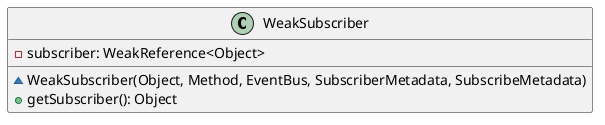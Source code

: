 @startuml

    class WeakSubscriber {
        -subscriber: WeakReference<Object>
        ~WeakSubscriber(Object, Method, EventBus, SubscriberMetadata, SubscribeMetadata)
        +getSubscriber(): Object
    }

@enduml
